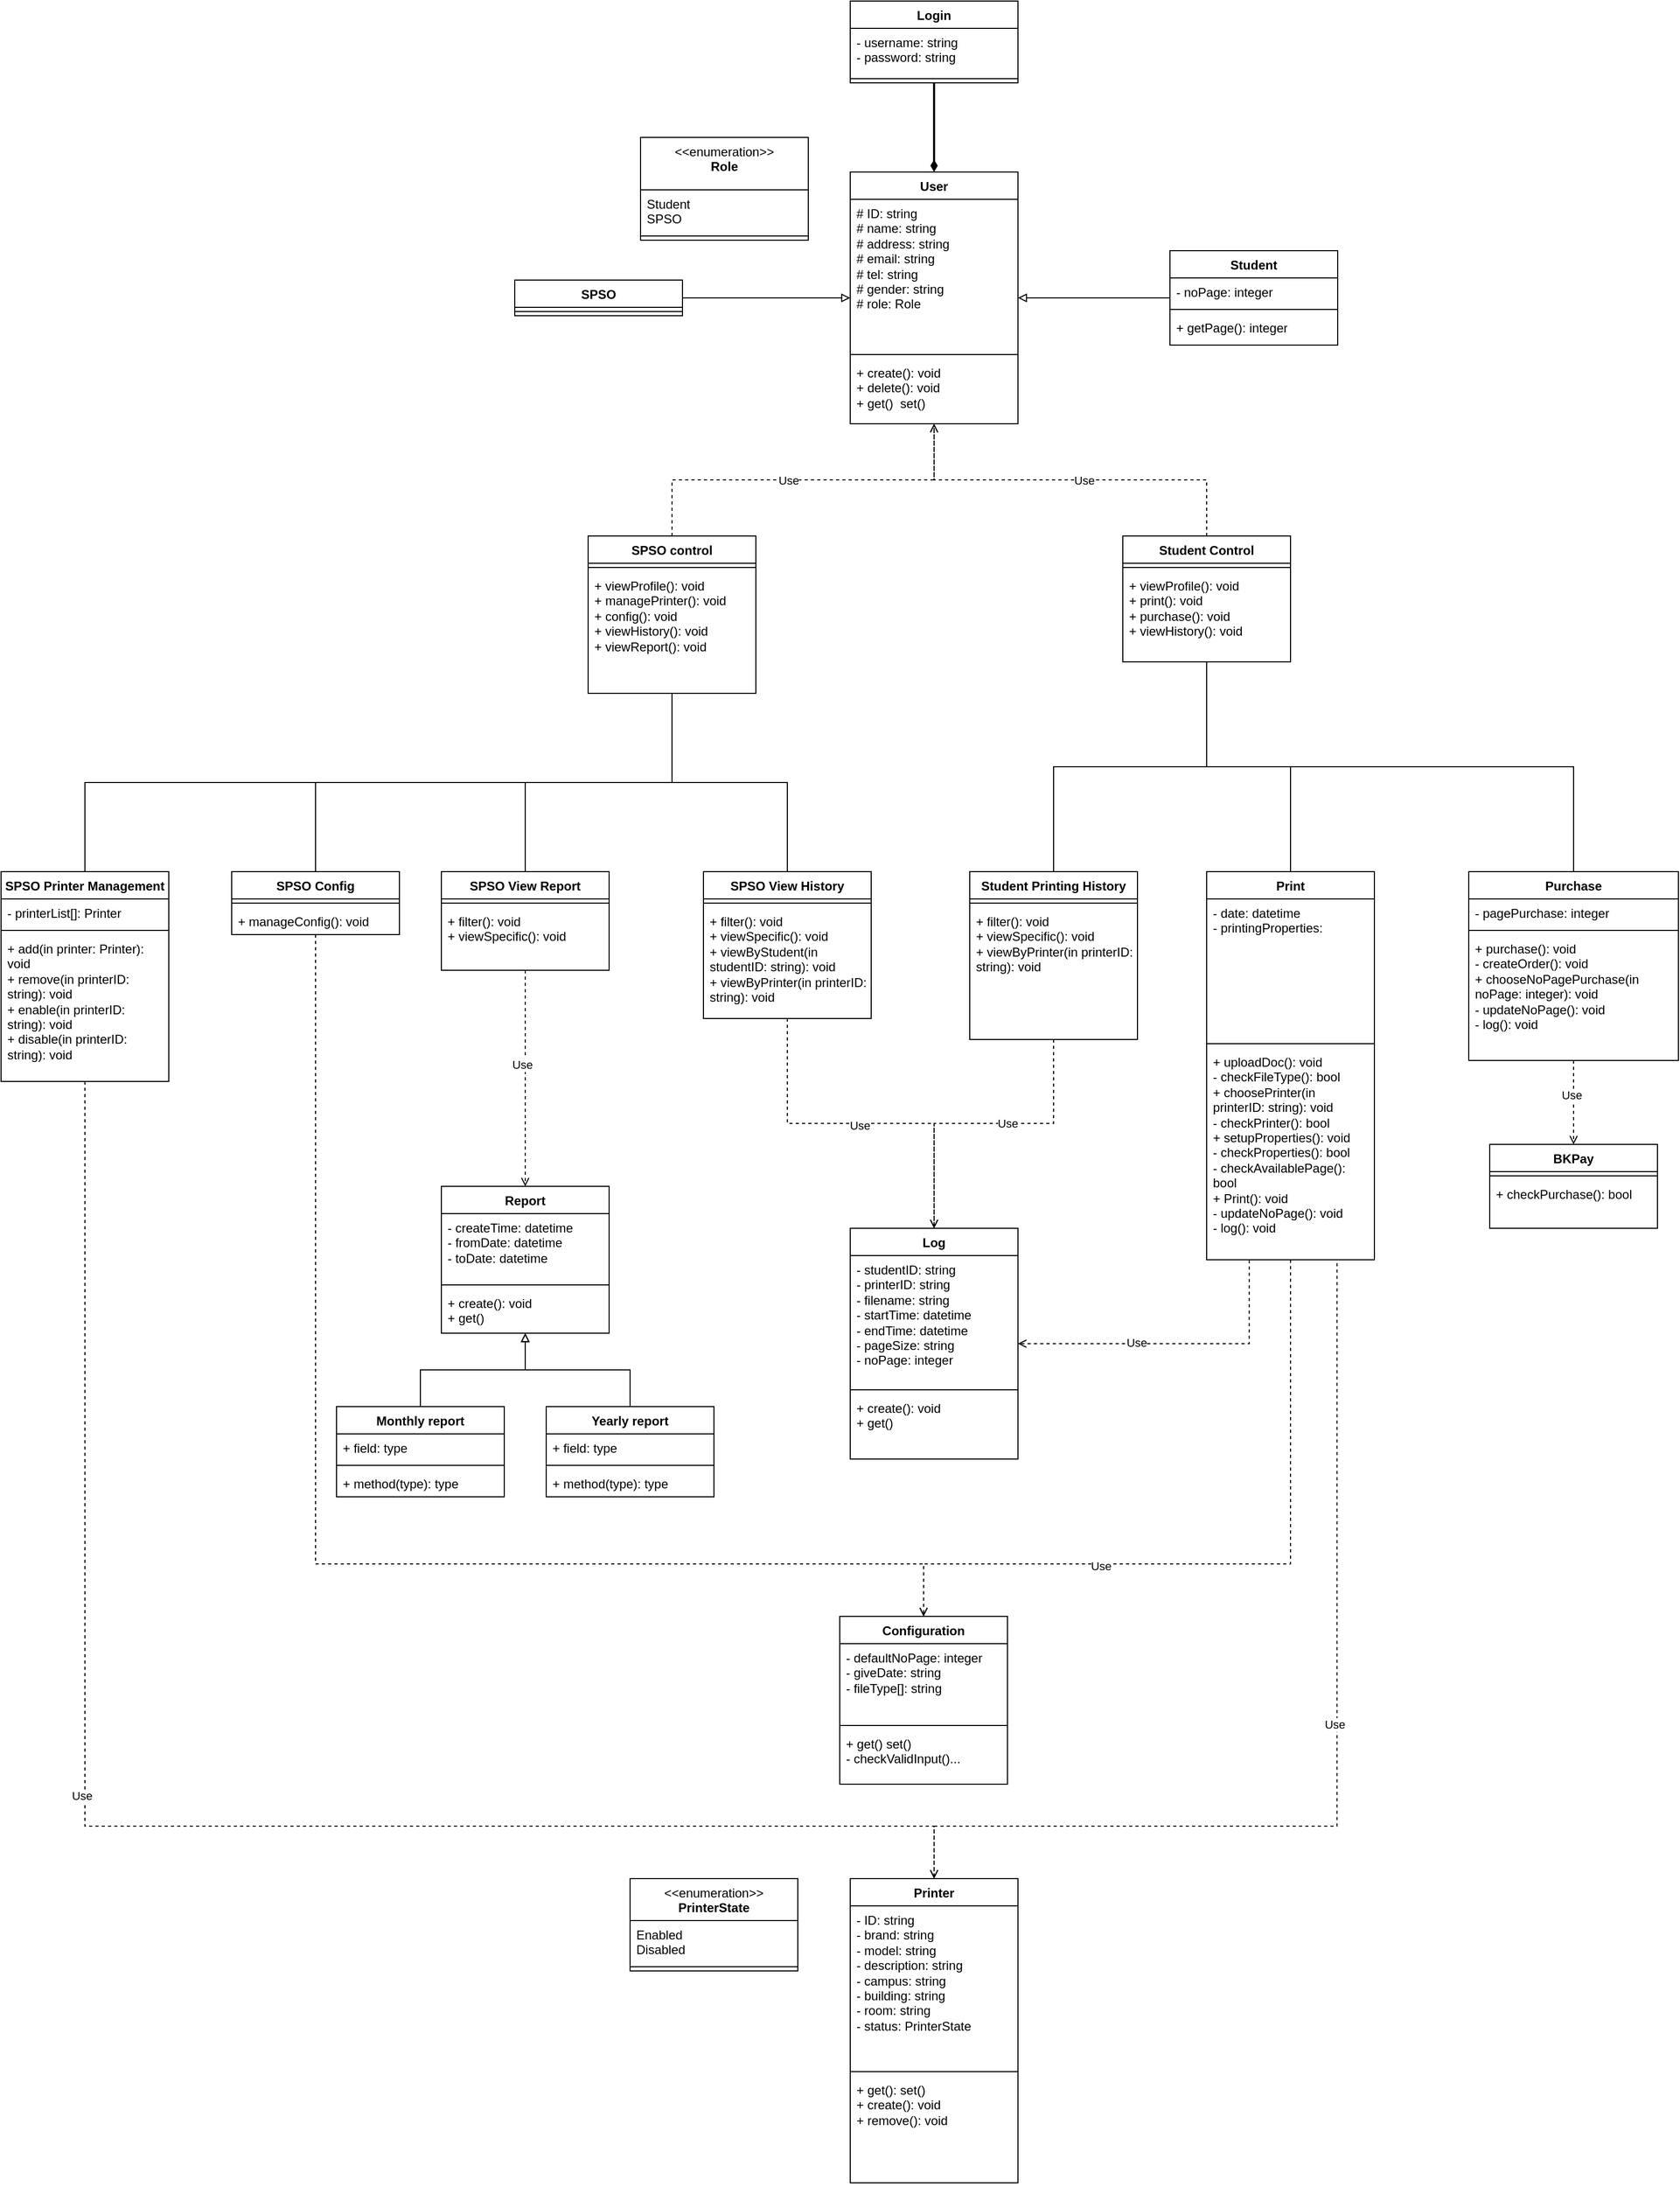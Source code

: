 <mxfile version="24.7.17">
  <diagram id="C5RBs43oDa-KdzZeNtuy" name="Page-1">
    <mxGraphModel dx="2327" dy="2030" grid="1" gridSize="10" guides="1" tooltips="1" connect="1" arrows="1" fold="1" page="1" pageScale="1" pageWidth="827" pageHeight="1169" math="0" shadow="0">
      <root>
        <mxCell id="WIyWlLk6GJQsqaUBKTNV-0" />
        <mxCell id="WIyWlLk6GJQsqaUBKTNV-1" parent="WIyWlLk6GJQsqaUBKTNV-0" />
        <mxCell id="DAk2LymFE52niI233r9b-0" value="User" style="swimlane;fontStyle=1;align=center;verticalAlign=top;childLayout=stackLayout;horizontal=1;startSize=26;horizontalStack=0;resizeParent=1;resizeParentMax=0;resizeLast=0;collapsible=1;marginBottom=0;whiteSpace=wrap;html=1;" parent="WIyWlLk6GJQsqaUBKTNV-1" vertex="1">
          <mxGeometry x="300" y="93" width="160" height="240" as="geometry" />
        </mxCell>
        <mxCell id="DAk2LymFE52niI233r9b-1" value="# ID: string&lt;div&gt;# name: string&lt;/div&gt;&lt;div&gt;# address: string&lt;/div&gt;&lt;div&gt;# email: string&lt;/div&gt;&lt;div&gt;# tel: string&lt;/div&gt;&lt;div&gt;# gender: string&lt;/div&gt;&lt;div&gt;# role: Role&lt;/div&gt;" style="text;strokeColor=none;fillColor=none;align=left;verticalAlign=top;spacingLeft=4;spacingRight=4;overflow=hidden;rotatable=0;points=[[0,0.5],[1,0.5]];portConstraint=eastwest;whiteSpace=wrap;html=1;" parent="DAk2LymFE52niI233r9b-0" vertex="1">
          <mxGeometry y="26" width="160" height="144" as="geometry" />
        </mxCell>
        <mxCell id="DAk2LymFE52niI233r9b-2" value="" style="line;strokeWidth=1;fillColor=none;align=left;verticalAlign=middle;spacingTop=-1;spacingLeft=3;spacingRight=3;rotatable=0;labelPosition=right;points=[];portConstraint=eastwest;strokeColor=inherit;" parent="DAk2LymFE52niI233r9b-0" vertex="1">
          <mxGeometry y="170" width="160" height="8" as="geometry" />
        </mxCell>
        <mxCell id="DAk2LymFE52niI233r9b-3" value="+ create(): void&lt;div&gt;+ delete(): void&lt;br&gt;&lt;div&gt;+ get()&amp;nbsp; set()&lt;/div&gt;&lt;/div&gt;" style="text;strokeColor=none;fillColor=none;align=left;verticalAlign=top;spacingLeft=4;spacingRight=4;overflow=hidden;rotatable=0;points=[[0,0.5],[1,0.5]];portConstraint=eastwest;whiteSpace=wrap;html=1;" parent="DAk2LymFE52niI233r9b-0" vertex="1">
          <mxGeometry y="178" width="160" height="62" as="geometry" />
        </mxCell>
        <mxCell id="DAk2LymFE52niI233r9b-67" style="edgeStyle=orthogonalEdgeStyle;rounded=0;orthogonalLoop=1;jettySize=auto;html=1;exitX=0;exitY=0.5;exitDx=0;exitDy=0;endArrow=block;endFill=0;" parent="WIyWlLk6GJQsqaUBKTNV-1" source="DAk2LymFE52niI233r9b-8" target="DAk2LymFE52niI233r9b-0" edge="1">
          <mxGeometry relative="1" as="geometry" />
        </mxCell>
        <mxCell id="DAk2LymFE52niI233r9b-8" value="Student" style="swimlane;fontStyle=1;align=center;verticalAlign=top;childLayout=stackLayout;horizontal=1;startSize=26;horizontalStack=0;resizeParent=1;resizeParentMax=0;resizeLast=0;collapsible=1;marginBottom=0;whiteSpace=wrap;html=1;" parent="WIyWlLk6GJQsqaUBKTNV-1" vertex="1">
          <mxGeometry x="605" y="168" width="160" height="90" as="geometry" />
        </mxCell>
        <mxCell id="DAk2LymFE52niI233r9b-9" value="- noPage: integer" style="text;strokeColor=none;fillColor=none;align=left;verticalAlign=top;spacingLeft=4;spacingRight=4;overflow=hidden;rotatable=0;points=[[0,0.5],[1,0.5]];portConstraint=eastwest;whiteSpace=wrap;html=1;" parent="DAk2LymFE52niI233r9b-8" vertex="1">
          <mxGeometry y="26" width="160" height="26" as="geometry" />
        </mxCell>
        <mxCell id="DAk2LymFE52niI233r9b-10" value="" style="line;strokeWidth=1;fillColor=none;align=left;verticalAlign=middle;spacingTop=-1;spacingLeft=3;spacingRight=3;rotatable=0;labelPosition=right;points=[];portConstraint=eastwest;strokeColor=inherit;" parent="DAk2LymFE52niI233r9b-8" vertex="1">
          <mxGeometry y="52" width="160" height="8" as="geometry" />
        </mxCell>
        <mxCell id="DAk2LymFE52niI233r9b-11" value="+ getPage(): integer" style="text;strokeColor=none;fillColor=none;align=left;verticalAlign=top;spacingLeft=4;spacingRight=4;overflow=hidden;rotatable=0;points=[[0,0.5],[1,0.5]];portConstraint=eastwest;whiteSpace=wrap;html=1;" parent="DAk2LymFE52niI233r9b-8" vertex="1">
          <mxGeometry y="60" width="160" height="30" as="geometry" />
        </mxCell>
        <mxCell id="DAk2LymFE52niI233r9b-66" style="edgeStyle=orthogonalEdgeStyle;rounded=0;orthogonalLoop=1;jettySize=auto;html=1;exitX=1;exitY=0.5;exitDx=0;exitDy=0;endArrow=block;endFill=0;" parent="WIyWlLk6GJQsqaUBKTNV-1" source="DAk2LymFE52niI233r9b-12" target="DAk2LymFE52niI233r9b-0" edge="1">
          <mxGeometry relative="1" as="geometry" />
        </mxCell>
        <mxCell id="DAk2LymFE52niI233r9b-12" value="SPSO" style="swimlane;fontStyle=1;align=center;verticalAlign=top;childLayout=stackLayout;horizontal=1;startSize=26;horizontalStack=0;resizeParent=1;resizeParentMax=0;resizeLast=0;collapsible=1;marginBottom=0;whiteSpace=wrap;html=1;" parent="WIyWlLk6GJQsqaUBKTNV-1" vertex="1">
          <mxGeometry x="-20" y="196" width="160" height="34" as="geometry" />
        </mxCell>
        <mxCell id="DAk2LymFE52niI233r9b-14" value="" style="line;strokeWidth=1;fillColor=none;align=left;verticalAlign=middle;spacingTop=-1;spacingLeft=3;spacingRight=3;rotatable=0;labelPosition=right;points=[];portConstraint=eastwest;strokeColor=inherit;" parent="DAk2LymFE52niI233r9b-12" vertex="1">
          <mxGeometry y="26" width="160" height="8" as="geometry" />
        </mxCell>
        <mxCell id="DAk2LymFE52niI233r9b-75" style="edgeStyle=orthogonalEdgeStyle;rounded=0;orthogonalLoop=1;jettySize=auto;html=1;exitX=0.5;exitY=0;exitDx=0;exitDy=0;dashed=1;endArrow=open;endFill=0;" parent="WIyWlLk6GJQsqaUBKTNV-1" source="DAk2LymFE52niI233r9b-20" target="DAk2LymFE52niI233r9b-0" edge="1">
          <mxGeometry relative="1" as="geometry" />
        </mxCell>
        <mxCell id="DAk2LymFE52niI233r9b-76" value="Use" style="edgeLabel;html=1;align=center;verticalAlign=middle;resizable=0;points=[];" parent="DAk2LymFE52niI233r9b-75" vertex="1" connectable="0">
          <mxGeometry x="-0.068" relative="1" as="geometry">
            <mxPoint as="offset" />
          </mxGeometry>
        </mxCell>
        <mxCell id="DAk2LymFE52niI233r9b-20" value="Student Control" style="swimlane;fontStyle=1;align=center;verticalAlign=top;childLayout=stackLayout;horizontal=1;startSize=26;horizontalStack=0;resizeParent=1;resizeParentMax=0;resizeLast=0;collapsible=1;marginBottom=0;whiteSpace=wrap;html=1;" parent="WIyWlLk6GJQsqaUBKTNV-1" vertex="1">
          <mxGeometry x="560" y="440" width="160" height="120" as="geometry" />
        </mxCell>
        <mxCell id="DAk2LymFE52niI233r9b-22" value="" style="line;strokeWidth=1;fillColor=none;align=left;verticalAlign=middle;spacingTop=-1;spacingLeft=3;spacingRight=3;rotatable=0;labelPosition=right;points=[];portConstraint=eastwest;strokeColor=inherit;" parent="DAk2LymFE52niI233r9b-20" vertex="1">
          <mxGeometry y="26" width="160" height="8" as="geometry" />
        </mxCell>
        <mxCell id="DAk2LymFE52niI233r9b-23" value="+ viewProfile(): void&lt;div&gt;+ print(): void&lt;/div&gt;&lt;div&gt;+ purchase(): void&lt;/div&gt;&lt;div&gt;+ viewHistory(): void&lt;/div&gt;" style="text;strokeColor=none;fillColor=none;align=left;verticalAlign=top;spacingLeft=4;spacingRight=4;overflow=hidden;rotatable=0;points=[[0,0.5],[1,0.5]];portConstraint=eastwest;whiteSpace=wrap;html=1;" parent="DAk2LymFE52niI233r9b-20" vertex="1">
          <mxGeometry y="34" width="160" height="86" as="geometry" />
        </mxCell>
        <mxCell id="DAk2LymFE52niI233r9b-72" style="edgeStyle=orthogonalEdgeStyle;rounded=0;orthogonalLoop=1;jettySize=auto;html=1;exitX=0.5;exitY=0;exitDx=0;exitDy=0;dashed=1;endArrow=open;endFill=0;" parent="WIyWlLk6GJQsqaUBKTNV-1" source="DAk2LymFE52niI233r9b-24" target="DAk2LymFE52niI233r9b-0" edge="1">
          <mxGeometry relative="1" as="geometry" />
        </mxCell>
        <mxCell id="DAk2LymFE52niI233r9b-74" value="Use" style="edgeLabel;html=1;align=center;verticalAlign=middle;resizable=0;points=[];" parent="DAk2LymFE52niI233r9b-72" vertex="1" connectable="0">
          <mxGeometry x="-0.088" relative="1" as="geometry">
            <mxPoint x="1" as="offset" />
          </mxGeometry>
        </mxCell>
        <mxCell id="DAk2LymFE52niI233r9b-24" value="SPSO control" style="swimlane;fontStyle=1;align=center;verticalAlign=top;childLayout=stackLayout;horizontal=1;startSize=26;horizontalStack=0;resizeParent=1;resizeParentMax=0;resizeLast=0;collapsible=1;marginBottom=0;whiteSpace=wrap;html=1;" parent="WIyWlLk6GJQsqaUBKTNV-1" vertex="1">
          <mxGeometry x="50" y="440" width="160" height="150" as="geometry" />
        </mxCell>
        <mxCell id="DAk2LymFE52niI233r9b-26" value="" style="line;strokeWidth=1;fillColor=none;align=left;verticalAlign=middle;spacingTop=-1;spacingLeft=3;spacingRight=3;rotatable=0;labelPosition=right;points=[];portConstraint=eastwest;strokeColor=inherit;" parent="DAk2LymFE52niI233r9b-24" vertex="1">
          <mxGeometry y="26" width="160" height="8" as="geometry" />
        </mxCell>
        <mxCell id="DAk2LymFE52niI233r9b-27" value="+ viewProfile(): void&lt;div&gt;+ managePrinter(): void&lt;/div&gt;&lt;div&gt;+ config(): void&lt;/div&gt;&lt;div&gt;+ viewHistory(): void&lt;/div&gt;&lt;div&gt;+ viewReport(): void&lt;/div&gt;" style="text;strokeColor=none;fillColor=none;align=left;verticalAlign=top;spacingLeft=4;spacingRight=4;overflow=hidden;rotatable=0;points=[[0,0.5],[1,0.5]];portConstraint=eastwest;whiteSpace=wrap;html=1;" parent="DAk2LymFE52niI233r9b-24" vertex="1">
          <mxGeometry y="34" width="160" height="116" as="geometry" />
        </mxCell>
        <mxCell id="N-Cw9iXqyluHti3zevqQ-42" style="edgeStyle=orthogonalEdgeStyle;rounded=0;orthogonalLoop=1;jettySize=auto;html=1;exitX=0.5;exitY=0;exitDx=0;exitDy=0;endArrow=none;endFill=0;" edge="1" parent="WIyWlLk6GJQsqaUBKTNV-1" source="DAk2LymFE52niI233r9b-32" target="DAk2LymFE52niI233r9b-20">
          <mxGeometry relative="1" as="geometry" />
        </mxCell>
        <mxCell id="N-Cw9iXqyluHti3zevqQ-45" style="edgeStyle=orthogonalEdgeStyle;rounded=0;orthogonalLoop=1;jettySize=auto;html=1;exitX=0.5;exitY=1;exitDx=0;exitDy=0;dashed=1;endArrow=open;endFill=0;" edge="1" parent="WIyWlLk6GJQsqaUBKTNV-1" source="DAk2LymFE52niI233r9b-32" target="N-Cw9iXqyluHti3zevqQ-15">
          <mxGeometry relative="1" as="geometry">
            <Array as="points">
              <mxPoint x="494" y="1000" />
              <mxPoint x="380" y="1000" />
            </Array>
          </mxGeometry>
        </mxCell>
        <mxCell id="N-Cw9iXqyluHti3zevqQ-46" value="Use" style="edgeLabel;html=1;align=center;verticalAlign=middle;resizable=0;points=[];" vertex="1" connectable="0" parent="N-Cw9iXqyluHti3zevqQ-45">
          <mxGeometry x="0.189" relative="1" as="geometry">
            <mxPoint x="51" as="offset" />
          </mxGeometry>
        </mxCell>
        <mxCell id="DAk2LymFE52niI233r9b-32" value="Student Printing History" style="swimlane;fontStyle=1;align=center;verticalAlign=top;childLayout=stackLayout;horizontal=1;startSize=26;horizontalStack=0;resizeParent=1;resizeParentMax=0;resizeLast=0;collapsible=1;marginBottom=0;whiteSpace=wrap;html=1;" parent="WIyWlLk6GJQsqaUBKTNV-1" vertex="1">
          <mxGeometry x="414" y="760" width="160" height="160" as="geometry" />
        </mxCell>
        <mxCell id="DAk2LymFE52niI233r9b-34" value="" style="line;strokeWidth=1;fillColor=none;align=left;verticalAlign=middle;spacingTop=-1;spacingLeft=3;spacingRight=3;rotatable=0;labelPosition=right;points=[];portConstraint=eastwest;strokeColor=inherit;" parent="DAk2LymFE52niI233r9b-32" vertex="1">
          <mxGeometry y="26" width="160" height="8" as="geometry" />
        </mxCell>
        <mxCell id="DAk2LymFE52niI233r9b-35" value="+ filter(): void&lt;div&gt;+ viewSpecific(): void&lt;/div&gt;&lt;div&gt;+ viewByPrinter(in printerID: string): void&lt;/div&gt;" style="text;strokeColor=none;fillColor=none;align=left;verticalAlign=top;spacingLeft=4;spacingRight=4;overflow=hidden;rotatable=0;points=[[0,0.5],[1,0.5]];portConstraint=eastwest;whiteSpace=wrap;html=1;" parent="DAk2LymFE52niI233r9b-32" vertex="1">
          <mxGeometry y="34" width="160" height="126" as="geometry" />
        </mxCell>
        <mxCell id="N-Cw9iXqyluHti3zevqQ-43" style="edgeStyle=orthogonalEdgeStyle;rounded=0;orthogonalLoop=1;jettySize=auto;html=1;exitX=0.5;exitY=0;exitDx=0;exitDy=0;endArrow=none;endFill=0;" edge="1" parent="WIyWlLk6GJQsqaUBKTNV-1" source="DAk2LymFE52niI233r9b-36" target="DAk2LymFE52niI233r9b-20">
          <mxGeometry relative="1" as="geometry" />
        </mxCell>
        <mxCell id="N-Cw9iXqyluHti3zevqQ-57" style="edgeStyle=orthogonalEdgeStyle;rounded=0;orthogonalLoop=1;jettySize=auto;html=1;exitX=0.254;exitY=1.002;exitDx=0;exitDy=0;dashed=1;endArrow=open;endFill=0;exitPerimeter=0;" edge="1" parent="WIyWlLk6GJQsqaUBKTNV-1" source="DAk2LymFE52niI233r9b-39" target="N-Cw9iXqyluHti3zevqQ-15">
          <mxGeometry relative="1" as="geometry" />
        </mxCell>
        <mxCell id="N-Cw9iXqyluHti3zevqQ-58" value="Use" style="edgeLabel;html=1;align=center;verticalAlign=middle;resizable=0;points=[];" vertex="1" connectable="0" parent="N-Cw9iXqyluHti3zevqQ-57">
          <mxGeometry x="0.246" y="-1" relative="1" as="geometry">
            <mxPoint as="offset" />
          </mxGeometry>
        </mxCell>
        <mxCell id="N-Cw9iXqyluHti3zevqQ-69" style="edgeStyle=orthogonalEdgeStyle;rounded=0;orthogonalLoop=1;jettySize=auto;html=1;dashed=1;endArrow=open;endFill=0;exitX=0.777;exitY=1.016;exitDx=0;exitDy=0;exitPerimeter=0;" edge="1" parent="WIyWlLk6GJQsqaUBKTNV-1" source="DAk2LymFE52niI233r9b-39" target="N-Cw9iXqyluHti3zevqQ-0">
          <mxGeometry relative="1" as="geometry">
            <mxPoint x="770" y="1190" as="sourcePoint" />
            <Array as="points">
              <mxPoint x="764" y="1670" />
              <mxPoint x="380" y="1670" />
            </Array>
          </mxGeometry>
        </mxCell>
        <mxCell id="N-Cw9iXqyluHti3zevqQ-70" value="Use" style="edgeLabel;html=1;align=center;verticalAlign=middle;resizable=0;points=[];" vertex="1" connectable="0" parent="N-Cw9iXqyluHti3zevqQ-69">
          <mxGeometry x="-0.094" y="-3" relative="1" as="geometry">
            <mxPoint as="offset" />
          </mxGeometry>
        </mxCell>
        <mxCell id="N-Cw9iXqyluHti3zevqQ-71" style="edgeStyle=orthogonalEdgeStyle;rounded=0;orthogonalLoop=1;jettySize=auto;html=1;exitX=0.5;exitY=1;exitDx=0;exitDy=0;dashed=1;endArrow=open;endFill=0;" edge="1" parent="WIyWlLk6GJQsqaUBKTNV-1" source="DAk2LymFE52niI233r9b-36" target="N-Cw9iXqyluHti3zevqQ-52">
          <mxGeometry relative="1" as="geometry">
            <Array as="points">
              <mxPoint x="720" y="1420" />
              <mxPoint x="370" y="1420" />
            </Array>
          </mxGeometry>
        </mxCell>
        <mxCell id="N-Cw9iXqyluHti3zevqQ-72" value="Use" style="edgeLabel;html=1;align=center;verticalAlign=middle;resizable=0;points=[];" vertex="1" connectable="0" parent="N-Cw9iXqyluHti3zevqQ-71">
          <mxGeometry x="0.367" y="2" relative="1" as="geometry">
            <mxPoint as="offset" />
          </mxGeometry>
        </mxCell>
        <mxCell id="DAk2LymFE52niI233r9b-36" value="Print" style="swimlane;fontStyle=1;align=center;verticalAlign=top;childLayout=stackLayout;horizontal=1;startSize=26;horizontalStack=0;resizeParent=1;resizeParentMax=0;resizeLast=0;collapsible=1;marginBottom=0;whiteSpace=wrap;html=1;" parent="WIyWlLk6GJQsqaUBKTNV-1" vertex="1">
          <mxGeometry x="640" y="760" width="160" height="370" as="geometry" />
        </mxCell>
        <mxCell id="DAk2LymFE52niI233r9b-37" value="&lt;div&gt;- date: datetime&amp;nbsp;&lt;/div&gt;&lt;div&gt;- printingProperties:&amp;nbsp;&lt;/div&gt;" style="text;strokeColor=none;fillColor=none;align=left;verticalAlign=top;spacingLeft=4;spacingRight=4;overflow=hidden;rotatable=0;points=[[0,0.5],[1,0.5]];portConstraint=eastwest;whiteSpace=wrap;html=1;" parent="DAk2LymFE52niI233r9b-36" vertex="1">
          <mxGeometry y="26" width="160" height="134" as="geometry" />
        </mxCell>
        <mxCell id="DAk2LymFE52niI233r9b-38" value="" style="line;strokeWidth=1;fillColor=none;align=left;verticalAlign=middle;spacingTop=-1;spacingLeft=3;spacingRight=3;rotatable=0;labelPosition=right;points=[];portConstraint=eastwest;strokeColor=inherit;" parent="DAk2LymFE52niI233r9b-36" vertex="1">
          <mxGeometry y="160" width="160" height="8" as="geometry" />
        </mxCell>
        <mxCell id="DAk2LymFE52niI233r9b-39" value="+ uploadDoc(): void&lt;div&gt;- checkFileType(): bool&lt;br&gt;&lt;div&gt;+ choosePrinter(in printerID: string): void&lt;/div&gt;&lt;div&gt;- checkPrinter(): bool&lt;/div&gt;&lt;div&gt;+ setupProperties(): void&lt;/div&gt;&lt;div&gt;- checkProperties(): bool&lt;/div&gt;&lt;div&gt;- checkAvailablePage(): bool&lt;/div&gt;&lt;div&gt;+ Print(): void&lt;/div&gt;&lt;div&gt;- updateNoPage(): void&lt;/div&gt;&lt;/div&gt;&lt;div&gt;- log(): void&lt;/div&gt;" style="text;strokeColor=none;fillColor=none;align=left;verticalAlign=top;spacingLeft=4;spacingRight=4;overflow=hidden;rotatable=0;points=[[0,0.5],[1,0.5]];portConstraint=eastwest;whiteSpace=wrap;html=1;" parent="DAk2LymFE52niI233r9b-36" vertex="1">
          <mxGeometry y="168" width="160" height="202" as="geometry" />
        </mxCell>
        <mxCell id="N-Cw9iXqyluHti3zevqQ-44" style="edgeStyle=orthogonalEdgeStyle;rounded=0;orthogonalLoop=1;jettySize=auto;html=1;exitX=0.5;exitY=0;exitDx=0;exitDy=0;endArrow=none;endFill=0;" edge="1" parent="WIyWlLk6GJQsqaUBKTNV-1" source="DAk2LymFE52niI233r9b-40" target="DAk2LymFE52niI233r9b-20">
          <mxGeometry relative="1" as="geometry" />
        </mxCell>
        <mxCell id="N-Cw9iXqyluHti3zevqQ-67" style="edgeStyle=orthogonalEdgeStyle;rounded=0;orthogonalLoop=1;jettySize=auto;html=1;exitX=0.5;exitY=1;exitDx=0;exitDy=0;dashed=1;endArrow=open;endFill=0;" edge="1" parent="WIyWlLk6GJQsqaUBKTNV-1" source="DAk2LymFE52niI233r9b-40" target="N-Cw9iXqyluHti3zevqQ-63">
          <mxGeometry relative="1" as="geometry" />
        </mxCell>
        <mxCell id="N-Cw9iXqyluHti3zevqQ-68" value="Use" style="edgeLabel;html=1;align=center;verticalAlign=middle;resizable=0;points=[];" vertex="1" connectable="0" parent="N-Cw9iXqyluHti3zevqQ-67">
          <mxGeometry x="-0.179" y="-2" relative="1" as="geometry">
            <mxPoint as="offset" />
          </mxGeometry>
        </mxCell>
        <mxCell id="DAk2LymFE52niI233r9b-40" value="Purchase" style="swimlane;fontStyle=1;align=center;verticalAlign=top;childLayout=stackLayout;horizontal=1;startSize=26;horizontalStack=0;resizeParent=1;resizeParentMax=0;resizeLast=0;collapsible=1;marginBottom=0;whiteSpace=wrap;html=1;" parent="WIyWlLk6GJQsqaUBKTNV-1" vertex="1">
          <mxGeometry x="890" y="760" width="200" height="180" as="geometry" />
        </mxCell>
        <mxCell id="DAk2LymFE52niI233r9b-41" value="- pagePurchase: integer" style="text;strokeColor=none;fillColor=none;align=left;verticalAlign=top;spacingLeft=4;spacingRight=4;overflow=hidden;rotatable=0;points=[[0,0.5],[1,0.5]];portConstraint=eastwest;whiteSpace=wrap;html=1;" parent="DAk2LymFE52niI233r9b-40" vertex="1">
          <mxGeometry y="26" width="200" height="26" as="geometry" />
        </mxCell>
        <mxCell id="DAk2LymFE52niI233r9b-42" value="" style="line;strokeWidth=1;fillColor=none;align=left;verticalAlign=middle;spacingTop=-1;spacingLeft=3;spacingRight=3;rotatable=0;labelPosition=right;points=[];portConstraint=eastwest;strokeColor=inherit;" parent="DAk2LymFE52niI233r9b-40" vertex="1">
          <mxGeometry y="52" width="200" height="8" as="geometry" />
        </mxCell>
        <mxCell id="DAk2LymFE52niI233r9b-43" value="+ purchase(): void&lt;div&gt;- createOrder(): void&lt;br&gt;&lt;div&gt;+ chooseNoPagePurchase(in noPage: integer): void&lt;/div&gt;&lt;div&gt;- updateNoPage(): void&lt;/div&gt;&lt;div&gt;- log(): void&lt;/div&gt;&lt;/div&gt;" style="text;strokeColor=none;fillColor=none;align=left;verticalAlign=top;spacingLeft=4;spacingRight=4;overflow=hidden;rotatable=0;points=[[0,0.5],[1,0.5]];portConstraint=eastwest;whiteSpace=wrap;html=1;" parent="DAk2LymFE52niI233r9b-40" vertex="1">
          <mxGeometry y="60" width="200" height="120" as="geometry" />
        </mxCell>
        <mxCell id="N-Cw9iXqyluHti3zevqQ-11" style="edgeStyle=orthogonalEdgeStyle;rounded=0;orthogonalLoop=1;jettySize=auto;html=1;exitX=0.5;exitY=0;exitDx=0;exitDy=0;endArrow=none;endFill=0;" edge="1" parent="WIyWlLk6GJQsqaUBKTNV-1" source="DAk2LymFE52niI233r9b-44" target="DAk2LymFE52niI233r9b-24">
          <mxGeometry relative="1" as="geometry" />
        </mxCell>
        <mxCell id="N-Cw9iXqyluHti3zevqQ-56" style="edgeStyle=orthogonalEdgeStyle;rounded=0;orthogonalLoop=1;jettySize=auto;html=1;exitX=0.5;exitY=1;exitDx=0;exitDy=0;dashed=1;endArrow=open;endFill=0;" edge="1" parent="WIyWlLk6GJQsqaUBKTNV-1" source="DAk2LymFE52niI233r9b-44" target="N-Cw9iXqyluHti3zevqQ-52">
          <mxGeometry relative="1" as="geometry">
            <mxPoint x="390" y="1370" as="targetPoint" />
            <Array as="points">
              <mxPoint x="-210" y="1420" />
              <mxPoint x="370" y="1420" />
            </Array>
          </mxGeometry>
        </mxCell>
        <mxCell id="DAk2LymFE52niI233r9b-44" value="SPSO Config" style="swimlane;fontStyle=1;align=center;verticalAlign=top;childLayout=stackLayout;horizontal=1;startSize=26;horizontalStack=0;resizeParent=1;resizeParentMax=0;resizeLast=0;collapsible=1;marginBottom=0;whiteSpace=wrap;html=1;" parent="WIyWlLk6GJQsqaUBKTNV-1" vertex="1">
          <mxGeometry x="-290" y="760" width="160" height="60" as="geometry" />
        </mxCell>
        <mxCell id="DAk2LymFE52niI233r9b-46" value="" style="line;strokeWidth=1;fillColor=none;align=left;verticalAlign=middle;spacingTop=-1;spacingLeft=3;spacingRight=3;rotatable=0;labelPosition=right;points=[];portConstraint=eastwest;strokeColor=inherit;" parent="DAk2LymFE52niI233r9b-44" vertex="1">
          <mxGeometry y="26" width="160" height="8" as="geometry" />
        </mxCell>
        <mxCell id="DAk2LymFE52niI233r9b-47" value="+ manageConfig(): void" style="text;strokeColor=none;fillColor=none;align=left;verticalAlign=top;spacingLeft=4;spacingRight=4;overflow=hidden;rotatable=0;points=[[0,0.5],[1,0.5]];portConstraint=eastwest;whiteSpace=wrap;html=1;" parent="DAk2LymFE52niI233r9b-44" vertex="1">
          <mxGeometry y="34" width="160" height="26" as="geometry" />
        </mxCell>
        <mxCell id="N-Cw9iXqyluHti3zevqQ-10" style="edgeStyle=orthogonalEdgeStyle;rounded=0;orthogonalLoop=1;jettySize=auto;html=1;exitX=0.5;exitY=0;exitDx=0;exitDy=0;endArrow=none;endFill=0;" edge="1" parent="WIyWlLk6GJQsqaUBKTNV-1" source="DAk2LymFE52niI233r9b-48" target="DAk2LymFE52niI233r9b-24">
          <mxGeometry relative="1" as="geometry" />
        </mxCell>
        <mxCell id="N-Cw9iXqyluHti3zevqQ-13" style="edgeStyle=orthogonalEdgeStyle;rounded=0;orthogonalLoop=1;jettySize=auto;html=1;exitX=0.5;exitY=1;exitDx=0;exitDy=0;dashed=1;endArrow=open;endFill=0;" edge="1" parent="WIyWlLk6GJQsqaUBKTNV-1" source="DAk2LymFE52niI233r9b-48" target="N-Cw9iXqyluHti3zevqQ-0">
          <mxGeometry relative="1" as="geometry">
            <mxPoint x="350" y="1690" as="targetPoint" />
            <Array as="points">
              <mxPoint x="-430" y="1670" />
              <mxPoint x="380" y="1670" />
            </Array>
          </mxGeometry>
        </mxCell>
        <mxCell id="N-Cw9iXqyluHti3zevqQ-14" value="Use" style="edgeLabel;html=1;align=center;verticalAlign=middle;resizable=0;points=[];" vertex="1" connectable="0" parent="N-Cw9iXqyluHti3zevqQ-13">
          <mxGeometry x="-0.133" y="-3" relative="1" as="geometry">
            <mxPoint as="offset" />
          </mxGeometry>
        </mxCell>
        <mxCell id="DAk2LymFE52niI233r9b-48" value="SPSO Printer Management" style="swimlane;fontStyle=1;align=center;verticalAlign=top;childLayout=stackLayout;horizontal=1;startSize=26;horizontalStack=0;resizeParent=1;resizeParentMax=0;resizeLast=0;collapsible=1;marginBottom=0;whiteSpace=wrap;html=1;" parent="WIyWlLk6GJQsqaUBKTNV-1" vertex="1">
          <mxGeometry x="-510" y="760" width="160" height="200" as="geometry" />
        </mxCell>
        <mxCell id="DAk2LymFE52niI233r9b-49" value="- printerList[]: Printer" style="text;strokeColor=none;fillColor=none;align=left;verticalAlign=top;spacingLeft=4;spacingRight=4;overflow=hidden;rotatable=0;points=[[0,0.5],[1,0.5]];portConstraint=eastwest;whiteSpace=wrap;html=1;" parent="DAk2LymFE52niI233r9b-48" vertex="1">
          <mxGeometry y="26" width="160" height="26" as="geometry" />
        </mxCell>
        <mxCell id="DAk2LymFE52niI233r9b-50" value="" style="line;strokeWidth=1;fillColor=none;align=left;verticalAlign=middle;spacingTop=-1;spacingLeft=3;spacingRight=3;rotatable=0;labelPosition=right;points=[];portConstraint=eastwest;strokeColor=inherit;" parent="DAk2LymFE52niI233r9b-48" vertex="1">
          <mxGeometry y="52" width="160" height="8" as="geometry" />
        </mxCell>
        <mxCell id="DAk2LymFE52niI233r9b-51" value="+ add(in printer: Printer): void&lt;div&gt;+ remove(in printerID: string): void&lt;/div&gt;&lt;div&gt;+ enable(in printerID: string): void&lt;/div&gt;&lt;div&gt;+ disable(in printerID: string): void&lt;/div&gt;" style="text;strokeColor=none;fillColor=none;align=left;verticalAlign=top;spacingLeft=4;spacingRight=4;overflow=hidden;rotatable=0;points=[[0,0.5],[1,0.5]];portConstraint=eastwest;whiteSpace=wrap;html=1;" parent="DAk2LymFE52niI233r9b-48" vertex="1">
          <mxGeometry y="60" width="160" height="140" as="geometry" />
        </mxCell>
        <mxCell id="N-Cw9iXqyluHti3zevqQ-30" style="edgeStyle=orthogonalEdgeStyle;rounded=0;orthogonalLoop=1;jettySize=auto;html=1;dashed=1;endArrow=open;endFill=0;" edge="1" parent="WIyWlLk6GJQsqaUBKTNV-1" source="N-Cw9iXqyluHti3zevqQ-47" target="N-Cw9iXqyluHti3zevqQ-26">
          <mxGeometry relative="1" as="geometry">
            <mxPoint x="-10" y="794" as="sourcePoint" />
          </mxGeometry>
        </mxCell>
        <mxCell id="N-Cw9iXqyluHti3zevqQ-31" value="Use" style="edgeLabel;html=1;align=center;verticalAlign=middle;resizable=0;points=[];" vertex="1" connectable="0" parent="N-Cw9iXqyluHti3zevqQ-30">
          <mxGeometry x="-0.129" y="-3" relative="1" as="geometry">
            <mxPoint as="offset" />
          </mxGeometry>
        </mxCell>
        <mxCell id="N-Cw9iXqyluHti3zevqQ-9" style="edgeStyle=orthogonalEdgeStyle;rounded=0;orthogonalLoop=1;jettySize=auto;html=1;exitX=0.5;exitY=0;exitDx=0;exitDy=0;endArrow=none;endFill=0;" edge="1" parent="WIyWlLk6GJQsqaUBKTNV-1" source="DAk2LymFE52niI233r9b-56" target="DAk2LymFE52niI233r9b-24">
          <mxGeometry relative="1" as="geometry" />
        </mxCell>
        <mxCell id="N-Cw9iXqyluHti3zevqQ-19" style="edgeStyle=orthogonalEdgeStyle;rounded=0;orthogonalLoop=1;jettySize=auto;html=1;exitX=0.5;exitY=1;exitDx=0;exitDy=0;endArrow=open;endFill=0;dashed=1;" edge="1" parent="WIyWlLk6GJQsqaUBKTNV-1" source="DAk2LymFE52niI233r9b-56" target="N-Cw9iXqyluHti3zevqQ-15">
          <mxGeometry relative="1" as="geometry" />
        </mxCell>
        <mxCell id="N-Cw9iXqyluHti3zevqQ-20" value="Use" style="edgeLabel;html=1;align=center;verticalAlign=middle;resizable=0;points=[];" vertex="1" connectable="0" parent="N-Cw9iXqyluHti3zevqQ-19">
          <mxGeometry x="-0.009" y="-2" relative="1" as="geometry">
            <mxPoint as="offset" />
          </mxGeometry>
        </mxCell>
        <mxCell id="DAk2LymFE52niI233r9b-56" value="SPSO View History" style="swimlane;fontStyle=1;align=center;verticalAlign=top;childLayout=stackLayout;horizontal=1;startSize=26;horizontalStack=0;resizeParent=1;resizeParentMax=0;resizeLast=0;collapsible=1;marginBottom=0;whiteSpace=wrap;html=1;" parent="WIyWlLk6GJQsqaUBKTNV-1" vertex="1">
          <mxGeometry x="160" y="760" width="160" height="140" as="geometry" />
        </mxCell>
        <mxCell id="DAk2LymFE52niI233r9b-58" value="" style="line;strokeWidth=1;fillColor=none;align=left;verticalAlign=middle;spacingTop=-1;spacingLeft=3;spacingRight=3;rotatable=0;labelPosition=right;points=[];portConstraint=eastwest;strokeColor=inherit;" parent="DAk2LymFE52niI233r9b-56" vertex="1">
          <mxGeometry y="26" width="160" height="8" as="geometry" />
        </mxCell>
        <mxCell id="DAk2LymFE52niI233r9b-59" value="+ filter(): void&lt;div&gt;+ viewSpecific(): void&lt;/div&gt;&lt;div&gt;+ viewByStudent(in studentID: string): void&lt;/div&gt;&lt;div&gt;+ viewByPrinter(in printerID: string): void&lt;/div&gt;" style="text;strokeColor=none;fillColor=none;align=left;verticalAlign=top;spacingLeft=4;spacingRight=4;overflow=hidden;rotatable=0;points=[[0,0.5],[1,0.5]];portConstraint=eastwest;whiteSpace=wrap;html=1;" parent="DAk2LymFE52niI233r9b-56" vertex="1">
          <mxGeometry y="34" width="160" height="106" as="geometry" />
        </mxCell>
        <mxCell id="J2rnADVn6QwzF2GOBrfM-4" style="edgeStyle=orthogonalEdgeStyle;rounded=0;orthogonalLoop=1;jettySize=auto;html=1;exitX=0.5;exitY=1;exitDx=0;exitDy=0;entryX=0.5;entryY=0;entryDx=0;entryDy=0;endArrow=diamondThin;endFill=1;strokeWidth=2;" parent="WIyWlLk6GJQsqaUBKTNV-1" source="J2rnADVn6QwzF2GOBrfM-0" target="DAk2LymFE52niI233r9b-0" edge="1">
          <mxGeometry relative="1" as="geometry" />
        </mxCell>
        <mxCell id="J2rnADVn6QwzF2GOBrfM-0" value="Login" style="swimlane;fontStyle=1;align=center;verticalAlign=top;childLayout=stackLayout;horizontal=1;startSize=26;horizontalStack=0;resizeParent=1;resizeParentMax=0;resizeLast=0;collapsible=1;marginBottom=0;whiteSpace=wrap;html=1;" parent="WIyWlLk6GJQsqaUBKTNV-1" vertex="1">
          <mxGeometry x="300" y="-70" width="160" height="78" as="geometry" />
        </mxCell>
        <mxCell id="J2rnADVn6QwzF2GOBrfM-1" value="- username: string&lt;div&gt;- password: string&lt;/div&gt;" style="text;strokeColor=none;fillColor=none;align=left;verticalAlign=top;spacingLeft=4;spacingRight=4;overflow=hidden;rotatable=0;points=[[0,0.5],[1,0.5]];portConstraint=eastwest;whiteSpace=wrap;html=1;" parent="J2rnADVn6QwzF2GOBrfM-0" vertex="1">
          <mxGeometry y="26" width="160" height="44" as="geometry" />
        </mxCell>
        <mxCell id="J2rnADVn6QwzF2GOBrfM-2" value="" style="line;strokeWidth=1;fillColor=none;align=left;verticalAlign=middle;spacingTop=-1;spacingLeft=3;spacingRight=3;rotatable=0;labelPosition=right;points=[];portConstraint=eastwest;strokeColor=inherit;" parent="J2rnADVn6QwzF2GOBrfM-0" vertex="1">
          <mxGeometry y="70" width="160" height="8" as="geometry" />
        </mxCell>
        <mxCell id="N-Cw9iXqyluHti3zevqQ-0" value="Printer" style="swimlane;fontStyle=1;align=center;verticalAlign=top;childLayout=stackLayout;horizontal=1;startSize=26;horizontalStack=0;resizeParent=1;resizeParentMax=0;resizeLast=0;collapsible=1;marginBottom=0;whiteSpace=wrap;html=1;" vertex="1" parent="WIyWlLk6GJQsqaUBKTNV-1">
          <mxGeometry x="300" y="1720" width="160" height="290" as="geometry" />
        </mxCell>
        <mxCell id="N-Cw9iXqyluHti3zevqQ-1" value="- ID: string&lt;div&gt;- brand: string&lt;/div&gt;&lt;div&gt;- model: string&lt;/div&gt;&lt;div&gt;- description: string&lt;/div&gt;&lt;div&gt;- campus: string&lt;/div&gt;&lt;div&gt;- building: string&lt;/div&gt;&lt;div&gt;- room: string&lt;/div&gt;&lt;div&gt;- status: PrinterState&lt;/div&gt;" style="text;strokeColor=none;fillColor=none;align=left;verticalAlign=top;spacingLeft=4;spacingRight=4;overflow=hidden;rotatable=0;points=[[0,0.5],[1,0.5]];portConstraint=eastwest;whiteSpace=wrap;html=1;" vertex="1" parent="N-Cw9iXqyluHti3zevqQ-0">
          <mxGeometry y="26" width="160" height="154" as="geometry" />
        </mxCell>
        <mxCell id="N-Cw9iXqyluHti3zevqQ-2" value="" style="line;strokeWidth=1;fillColor=none;align=left;verticalAlign=middle;spacingTop=-1;spacingLeft=3;spacingRight=3;rotatable=0;labelPosition=right;points=[];portConstraint=eastwest;strokeColor=inherit;" vertex="1" parent="N-Cw9iXqyluHti3zevqQ-0">
          <mxGeometry y="180" width="160" height="8" as="geometry" />
        </mxCell>
        <mxCell id="N-Cw9iXqyluHti3zevqQ-3" value="+ get(): set()&lt;div&gt;+ create(): void&lt;/div&gt;&lt;div&gt;+ remove(): void&lt;/div&gt;" style="text;strokeColor=none;fillColor=none;align=left;verticalAlign=top;spacingLeft=4;spacingRight=4;overflow=hidden;rotatable=0;points=[[0,0.5],[1,0.5]];portConstraint=eastwest;whiteSpace=wrap;html=1;" vertex="1" parent="N-Cw9iXqyluHti3zevqQ-0">
          <mxGeometry y="188" width="160" height="102" as="geometry" />
        </mxCell>
        <mxCell id="N-Cw9iXqyluHti3zevqQ-4" value="&lt;span style=&quot;font-weight: normal;&quot;&gt;&amp;lt;&amp;lt;enumeration&amp;gt;&amp;gt;&lt;/span&gt;&lt;div&gt;PrinterState&lt;/div&gt;" style="swimlane;fontStyle=1;align=center;verticalAlign=top;childLayout=stackLayout;horizontal=1;startSize=40;horizontalStack=0;resizeParent=1;resizeParentMax=0;resizeLast=0;collapsible=1;marginBottom=0;whiteSpace=wrap;html=1;" vertex="1" parent="WIyWlLk6GJQsqaUBKTNV-1">
          <mxGeometry x="90" y="1720" width="160" height="88" as="geometry" />
        </mxCell>
        <mxCell id="N-Cw9iXqyluHti3zevqQ-5" value="Enabled&lt;div&gt;Disabled&lt;br&gt;&lt;div&gt;&lt;br&gt;&lt;/div&gt;&lt;/div&gt;" style="text;strokeColor=none;fillColor=none;align=left;verticalAlign=top;spacingLeft=4;spacingRight=4;overflow=hidden;rotatable=0;points=[[0,0.5],[1,0.5]];portConstraint=eastwest;whiteSpace=wrap;html=1;" vertex="1" parent="N-Cw9iXqyluHti3zevqQ-4">
          <mxGeometry y="40" width="160" height="40" as="geometry" />
        </mxCell>
        <mxCell id="N-Cw9iXqyluHti3zevqQ-6" value="" style="line;strokeWidth=1;fillColor=none;align=left;verticalAlign=middle;spacingTop=-1;spacingLeft=3;spacingRight=3;rotatable=0;labelPosition=right;points=[];portConstraint=eastwest;strokeColor=inherit;" vertex="1" parent="N-Cw9iXqyluHti3zevqQ-4">
          <mxGeometry y="80" width="160" height="8" as="geometry" />
        </mxCell>
        <mxCell id="N-Cw9iXqyluHti3zevqQ-15" value="Log" style="swimlane;fontStyle=1;align=center;verticalAlign=top;childLayout=stackLayout;horizontal=1;startSize=26;horizontalStack=0;resizeParent=1;resizeParentMax=0;resizeLast=0;collapsible=1;marginBottom=0;whiteSpace=wrap;html=1;" vertex="1" parent="WIyWlLk6GJQsqaUBKTNV-1">
          <mxGeometry x="300" y="1100" width="160" height="220" as="geometry" />
        </mxCell>
        <mxCell id="N-Cw9iXqyluHti3zevqQ-16" value="- studentID: string&lt;div&gt;- printerID: string&lt;/div&gt;&lt;div&gt;- filename: string&lt;/div&gt;&lt;div&gt;- startTime: datetime&lt;/div&gt;&lt;div&gt;- endTime: datetime&lt;/div&gt;&lt;div&gt;- pageSize: string&lt;/div&gt;&lt;div&gt;- noPage: integer&lt;/div&gt;" style="text;strokeColor=none;fillColor=none;align=left;verticalAlign=top;spacingLeft=4;spacingRight=4;overflow=hidden;rotatable=0;points=[[0,0.5],[1,0.5]];portConstraint=eastwest;whiteSpace=wrap;html=1;" vertex="1" parent="N-Cw9iXqyluHti3zevqQ-15">
          <mxGeometry y="26" width="160" height="124" as="geometry" />
        </mxCell>
        <mxCell id="N-Cw9iXqyluHti3zevqQ-17" value="" style="line;strokeWidth=1;fillColor=none;align=left;verticalAlign=middle;spacingTop=-1;spacingLeft=3;spacingRight=3;rotatable=0;labelPosition=right;points=[];portConstraint=eastwest;strokeColor=inherit;" vertex="1" parent="N-Cw9iXqyluHti3zevqQ-15">
          <mxGeometry y="150" width="160" height="8" as="geometry" />
        </mxCell>
        <mxCell id="N-Cw9iXqyluHti3zevqQ-18" value="+ create(): void&lt;div&gt;+ get()&lt;/div&gt;" style="text;strokeColor=none;fillColor=none;align=left;verticalAlign=top;spacingLeft=4;spacingRight=4;overflow=hidden;rotatable=0;points=[[0,0.5],[1,0.5]];portConstraint=eastwest;whiteSpace=wrap;html=1;" vertex="1" parent="N-Cw9iXqyluHti3zevqQ-15">
          <mxGeometry y="158" width="160" height="62" as="geometry" />
        </mxCell>
        <mxCell id="N-Cw9iXqyluHti3zevqQ-21" value="" style="text;strokeColor=none;fillColor=none;align=left;verticalAlign=middle;spacingTop=-1;spacingLeft=4;spacingRight=4;rotatable=0;labelPosition=right;points=[];portConstraint=eastwest;" vertex="1" parent="WIyWlLk6GJQsqaUBKTNV-1">
          <mxGeometry x="-230" y="1030" width="20" height="14" as="geometry" />
        </mxCell>
        <mxCell id="N-Cw9iXqyluHti3zevqQ-26" value="Report" style="swimlane;fontStyle=1;align=center;verticalAlign=top;childLayout=stackLayout;horizontal=1;startSize=26;horizontalStack=0;resizeParent=1;resizeParentMax=0;resizeLast=0;collapsible=1;marginBottom=0;whiteSpace=wrap;html=1;" vertex="1" parent="WIyWlLk6GJQsqaUBKTNV-1">
          <mxGeometry x="-90" y="1060" width="160" height="140" as="geometry" />
        </mxCell>
        <mxCell id="N-Cw9iXqyluHti3zevqQ-27" value="- createTime: datetime&lt;div&gt;- fromDate: datetime&lt;/div&gt;&lt;div&gt;- toDate: datetime&lt;/div&gt;" style="text;strokeColor=none;fillColor=none;align=left;verticalAlign=top;spacingLeft=4;spacingRight=4;overflow=hidden;rotatable=0;points=[[0,0.5],[1,0.5]];portConstraint=eastwest;whiteSpace=wrap;html=1;" vertex="1" parent="N-Cw9iXqyluHti3zevqQ-26">
          <mxGeometry y="26" width="160" height="64" as="geometry" />
        </mxCell>
        <mxCell id="N-Cw9iXqyluHti3zevqQ-28" value="" style="line;strokeWidth=1;fillColor=none;align=left;verticalAlign=middle;spacingTop=-1;spacingLeft=3;spacingRight=3;rotatable=0;labelPosition=right;points=[];portConstraint=eastwest;strokeColor=inherit;" vertex="1" parent="N-Cw9iXqyluHti3zevqQ-26">
          <mxGeometry y="90" width="160" height="8" as="geometry" />
        </mxCell>
        <mxCell id="N-Cw9iXqyluHti3zevqQ-29" value="+ create(): void&lt;div&gt;+ get()&lt;/div&gt;" style="text;strokeColor=none;fillColor=none;align=left;verticalAlign=top;spacingLeft=4;spacingRight=4;overflow=hidden;rotatable=0;points=[[0,0.5],[1,0.5]];portConstraint=eastwest;whiteSpace=wrap;html=1;" vertex="1" parent="N-Cw9iXqyluHti3zevqQ-26">
          <mxGeometry y="98" width="160" height="42" as="geometry" />
        </mxCell>
        <mxCell id="N-Cw9iXqyluHti3zevqQ-40" style="edgeStyle=orthogonalEdgeStyle;rounded=0;orthogonalLoop=1;jettySize=auto;html=1;exitX=0.5;exitY=0;exitDx=0;exitDy=0;endArrow=block;endFill=0;" edge="1" parent="WIyWlLk6GJQsqaUBKTNV-1" source="N-Cw9iXqyluHti3zevqQ-32" target="N-Cw9iXqyluHti3zevqQ-26">
          <mxGeometry relative="1" as="geometry" />
        </mxCell>
        <mxCell id="N-Cw9iXqyluHti3zevqQ-32" value="Monthly report" style="swimlane;fontStyle=1;align=center;verticalAlign=top;childLayout=stackLayout;horizontal=1;startSize=26;horizontalStack=0;resizeParent=1;resizeParentMax=0;resizeLast=0;collapsible=1;marginBottom=0;whiteSpace=wrap;html=1;" vertex="1" parent="WIyWlLk6GJQsqaUBKTNV-1">
          <mxGeometry x="-190" y="1270" width="160" height="86" as="geometry" />
        </mxCell>
        <mxCell id="N-Cw9iXqyluHti3zevqQ-33" value="+ field: type" style="text;strokeColor=none;fillColor=none;align=left;verticalAlign=top;spacingLeft=4;spacingRight=4;overflow=hidden;rotatable=0;points=[[0,0.5],[1,0.5]];portConstraint=eastwest;whiteSpace=wrap;html=1;" vertex="1" parent="N-Cw9iXqyluHti3zevqQ-32">
          <mxGeometry y="26" width="160" height="26" as="geometry" />
        </mxCell>
        <mxCell id="N-Cw9iXqyluHti3zevqQ-34" value="" style="line;strokeWidth=1;fillColor=none;align=left;verticalAlign=middle;spacingTop=-1;spacingLeft=3;spacingRight=3;rotatable=0;labelPosition=right;points=[];portConstraint=eastwest;strokeColor=inherit;" vertex="1" parent="N-Cw9iXqyluHti3zevqQ-32">
          <mxGeometry y="52" width="160" height="8" as="geometry" />
        </mxCell>
        <mxCell id="N-Cw9iXqyluHti3zevqQ-35" value="+ method(type): type" style="text;strokeColor=none;fillColor=none;align=left;verticalAlign=top;spacingLeft=4;spacingRight=4;overflow=hidden;rotatable=0;points=[[0,0.5],[1,0.5]];portConstraint=eastwest;whiteSpace=wrap;html=1;" vertex="1" parent="N-Cw9iXqyluHti3zevqQ-32">
          <mxGeometry y="60" width="160" height="26" as="geometry" />
        </mxCell>
        <mxCell id="N-Cw9iXqyluHti3zevqQ-41" style="edgeStyle=orthogonalEdgeStyle;rounded=0;orthogonalLoop=1;jettySize=auto;html=1;exitX=0.5;exitY=0;exitDx=0;exitDy=0;endArrow=block;endFill=0;" edge="1" parent="WIyWlLk6GJQsqaUBKTNV-1" source="N-Cw9iXqyluHti3zevqQ-36" target="N-Cw9iXqyluHti3zevqQ-26">
          <mxGeometry relative="1" as="geometry" />
        </mxCell>
        <mxCell id="N-Cw9iXqyluHti3zevqQ-36" value="Yearly report" style="swimlane;fontStyle=1;align=center;verticalAlign=top;childLayout=stackLayout;horizontal=1;startSize=26;horizontalStack=0;resizeParent=1;resizeParentMax=0;resizeLast=0;collapsible=1;marginBottom=0;whiteSpace=wrap;html=1;" vertex="1" parent="WIyWlLk6GJQsqaUBKTNV-1">
          <mxGeometry x="10" y="1270" width="160" height="86" as="geometry" />
        </mxCell>
        <mxCell id="N-Cw9iXqyluHti3zevqQ-37" value="+ field: type" style="text;strokeColor=none;fillColor=none;align=left;verticalAlign=top;spacingLeft=4;spacingRight=4;overflow=hidden;rotatable=0;points=[[0,0.5],[1,0.5]];portConstraint=eastwest;whiteSpace=wrap;html=1;" vertex="1" parent="N-Cw9iXqyluHti3zevqQ-36">
          <mxGeometry y="26" width="160" height="26" as="geometry" />
        </mxCell>
        <mxCell id="N-Cw9iXqyluHti3zevqQ-38" value="" style="line;strokeWidth=1;fillColor=none;align=left;verticalAlign=middle;spacingTop=-1;spacingLeft=3;spacingRight=3;rotatable=0;labelPosition=right;points=[];portConstraint=eastwest;strokeColor=inherit;" vertex="1" parent="N-Cw9iXqyluHti3zevqQ-36">
          <mxGeometry y="52" width="160" height="8" as="geometry" />
        </mxCell>
        <mxCell id="N-Cw9iXqyluHti3zevqQ-39" value="+ method(type): type" style="text;strokeColor=none;fillColor=none;align=left;verticalAlign=top;spacingLeft=4;spacingRight=4;overflow=hidden;rotatable=0;points=[[0,0.5],[1,0.5]];portConstraint=eastwest;whiteSpace=wrap;html=1;" vertex="1" parent="N-Cw9iXqyluHti3zevqQ-36">
          <mxGeometry y="60" width="160" height="26" as="geometry" />
        </mxCell>
        <mxCell id="N-Cw9iXqyluHti3zevqQ-51" style="edgeStyle=orthogonalEdgeStyle;rounded=0;orthogonalLoop=1;jettySize=auto;html=1;exitX=0.5;exitY=0;exitDx=0;exitDy=0;endArrow=none;endFill=0;" edge="1" parent="WIyWlLk6GJQsqaUBKTNV-1" source="N-Cw9iXqyluHti3zevqQ-47" target="DAk2LymFE52niI233r9b-24">
          <mxGeometry relative="1" as="geometry" />
        </mxCell>
        <mxCell id="N-Cw9iXqyluHti3zevqQ-47" value="SPSO View Report" style="swimlane;fontStyle=1;align=center;verticalAlign=top;childLayout=stackLayout;horizontal=1;startSize=26;horizontalStack=0;resizeParent=1;resizeParentMax=0;resizeLast=0;collapsible=1;marginBottom=0;whiteSpace=wrap;html=1;" vertex="1" parent="WIyWlLk6GJQsqaUBKTNV-1">
          <mxGeometry x="-90" y="760" width="160" height="94" as="geometry" />
        </mxCell>
        <mxCell id="N-Cw9iXqyluHti3zevqQ-49" value="" style="line;strokeWidth=1;fillColor=none;align=left;verticalAlign=middle;spacingTop=-1;spacingLeft=3;spacingRight=3;rotatable=0;labelPosition=right;points=[];portConstraint=eastwest;strokeColor=inherit;" vertex="1" parent="N-Cw9iXqyluHti3zevqQ-47">
          <mxGeometry y="26" width="160" height="8" as="geometry" />
        </mxCell>
        <mxCell id="N-Cw9iXqyluHti3zevqQ-50" value="+ filter(): void&lt;div&gt;+ viewSpecific(): void&lt;/div&gt;" style="text;strokeColor=none;fillColor=none;align=left;verticalAlign=top;spacingLeft=4;spacingRight=4;overflow=hidden;rotatable=0;points=[[0,0.5],[1,0.5]];portConstraint=eastwest;whiteSpace=wrap;html=1;" vertex="1" parent="N-Cw9iXqyluHti3zevqQ-47">
          <mxGeometry y="34" width="160" height="60" as="geometry" />
        </mxCell>
        <mxCell id="N-Cw9iXqyluHti3zevqQ-52" value="Configuration" style="swimlane;fontStyle=1;align=center;verticalAlign=top;childLayout=stackLayout;horizontal=1;startSize=26;horizontalStack=0;resizeParent=1;resizeParentMax=0;resizeLast=0;collapsible=1;marginBottom=0;whiteSpace=wrap;html=1;" vertex="1" parent="WIyWlLk6GJQsqaUBKTNV-1">
          <mxGeometry x="290" y="1470" width="160" height="160" as="geometry" />
        </mxCell>
        <mxCell id="N-Cw9iXqyluHti3zevqQ-53" value="- defaultNoPage: integer&lt;div&gt;- giveDate: string&lt;/div&gt;&lt;div&gt;- fileType[]: string&lt;/div&gt;" style="text;strokeColor=none;fillColor=none;align=left;verticalAlign=top;spacingLeft=4;spacingRight=4;overflow=hidden;rotatable=0;points=[[0,0.5],[1,0.5]];portConstraint=eastwest;whiteSpace=wrap;html=1;" vertex="1" parent="N-Cw9iXqyluHti3zevqQ-52">
          <mxGeometry y="26" width="160" height="74" as="geometry" />
        </mxCell>
        <mxCell id="N-Cw9iXqyluHti3zevqQ-54" value="" style="line;strokeWidth=1;fillColor=none;align=left;verticalAlign=middle;spacingTop=-1;spacingLeft=3;spacingRight=3;rotatable=0;labelPosition=right;points=[];portConstraint=eastwest;strokeColor=inherit;" vertex="1" parent="N-Cw9iXqyluHti3zevqQ-52">
          <mxGeometry y="100" width="160" height="8" as="geometry" />
        </mxCell>
        <mxCell id="N-Cw9iXqyluHti3zevqQ-55" value="+ get() set()&lt;div&gt;- checkValidInput()...&lt;/div&gt;&lt;div&gt;&lt;br&gt;&lt;/div&gt;" style="text;strokeColor=none;fillColor=none;align=left;verticalAlign=top;spacingLeft=4;spacingRight=4;overflow=hidden;rotatable=0;points=[[0,0.5],[1,0.5]];portConstraint=eastwest;whiteSpace=wrap;html=1;" vertex="1" parent="N-Cw9iXqyluHti3zevqQ-52">
          <mxGeometry y="108" width="160" height="52" as="geometry" />
        </mxCell>
        <mxCell id="N-Cw9iXqyluHti3zevqQ-63" value="BKPay" style="swimlane;fontStyle=1;align=center;verticalAlign=top;childLayout=stackLayout;horizontal=1;startSize=26;horizontalStack=0;resizeParent=1;resizeParentMax=0;resizeLast=0;collapsible=1;marginBottom=0;whiteSpace=wrap;html=1;" vertex="1" parent="WIyWlLk6GJQsqaUBKTNV-1">
          <mxGeometry x="910" y="1020" width="160" height="80" as="geometry" />
        </mxCell>
        <mxCell id="N-Cw9iXqyluHti3zevqQ-65" value="" style="line;strokeWidth=1;fillColor=none;align=left;verticalAlign=middle;spacingTop=-1;spacingLeft=3;spacingRight=3;rotatable=0;labelPosition=right;points=[];portConstraint=eastwest;strokeColor=inherit;" vertex="1" parent="N-Cw9iXqyluHti3zevqQ-63">
          <mxGeometry y="26" width="160" height="8" as="geometry" />
        </mxCell>
        <mxCell id="N-Cw9iXqyluHti3zevqQ-66" value="+ checkPurchase(): bool&lt;div&gt;&lt;br&gt;&lt;/div&gt;" style="text;strokeColor=none;fillColor=none;align=left;verticalAlign=top;spacingLeft=4;spacingRight=4;overflow=hidden;rotatable=0;points=[[0,0.5],[1,0.5]];portConstraint=eastwest;whiteSpace=wrap;html=1;" vertex="1" parent="N-Cw9iXqyluHti3zevqQ-63">
          <mxGeometry y="34" width="160" height="46" as="geometry" />
        </mxCell>
        <mxCell id="N-Cw9iXqyluHti3zevqQ-73" value="&lt;div&gt;&lt;span style=&quot;font-weight: normal;&quot;&gt;&amp;lt;&amp;lt;enumeration&amp;gt;&amp;gt;&lt;/span&gt;&lt;/div&gt;Role" style="swimlane;fontStyle=1;align=center;verticalAlign=top;childLayout=stackLayout;horizontal=1;startSize=50;horizontalStack=0;resizeParent=1;resizeParentMax=0;resizeLast=0;collapsible=1;marginBottom=0;whiteSpace=wrap;html=1;" vertex="1" parent="WIyWlLk6GJQsqaUBKTNV-1">
          <mxGeometry x="100" y="60" width="160" height="98" as="geometry" />
        </mxCell>
        <mxCell id="N-Cw9iXqyluHti3zevqQ-74" value="Student&lt;div&gt;SPSO&lt;/div&gt;" style="text;strokeColor=none;fillColor=none;align=left;verticalAlign=top;spacingLeft=4;spacingRight=4;overflow=hidden;rotatable=0;points=[[0,0.5],[1,0.5]];portConstraint=eastwest;whiteSpace=wrap;html=1;" vertex="1" parent="N-Cw9iXqyluHti3zevqQ-73">
          <mxGeometry y="50" width="160" height="40" as="geometry" />
        </mxCell>
        <mxCell id="N-Cw9iXqyluHti3zevqQ-75" value="" style="line;strokeWidth=1;fillColor=none;align=left;verticalAlign=middle;spacingTop=-1;spacingLeft=3;spacingRight=3;rotatable=0;labelPosition=right;points=[];portConstraint=eastwest;strokeColor=inherit;" vertex="1" parent="N-Cw9iXqyluHti3zevqQ-73">
          <mxGeometry y="90" width="160" height="8" as="geometry" />
        </mxCell>
      </root>
    </mxGraphModel>
  </diagram>
</mxfile>
